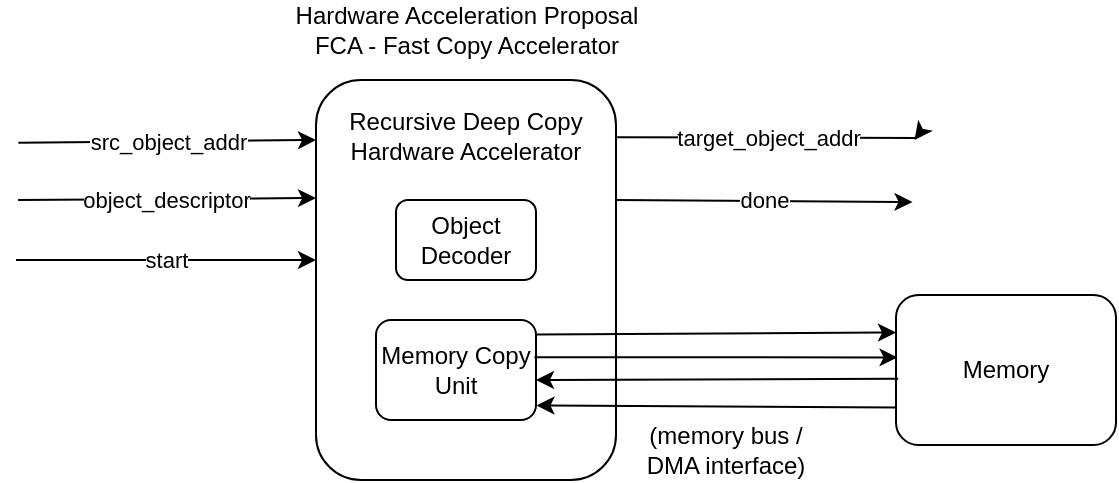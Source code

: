 <mxfile version="28.2.8">
  <diagram name="‫עמוד-1‬" id="5B8pylD--B-PF0SFwJM-">
    <mxGraphModel dx="707" dy="319" grid="1" gridSize="10" guides="1" tooltips="1" connect="1" arrows="1" fold="1" page="1" pageScale="1" pageWidth="850" pageHeight="1100" math="0" shadow="0">
      <root>
        <mxCell id="0" />
        <mxCell id="1" parent="0" />
        <mxCell id="hEcpX5AKB0PuUbz7U4Ij-1" value="Recursive Deep Copy Hardware Accelerator&lt;div&gt;&lt;br&gt;&lt;br&gt;&lt;br&gt;&lt;br&gt;&lt;br&gt;&lt;br&gt;&lt;br&gt;&lt;br&gt;&lt;br&gt;&lt;br&gt;&lt;/div&gt;" style="rounded=1;whiteSpace=wrap;html=1;" vertex="1" parent="1">
          <mxGeometry x="310" y="130" width="150" height="200" as="geometry" />
        </mxCell>
        <mxCell id="hEcpX5AKB0PuUbz7U4Ij-2" value="Hardware Acceleration Proposal FCA - Fast Copy Accelerator" style="text;html=1;whiteSpace=wrap;strokeColor=none;fillColor=none;align=center;verticalAlign=middle;rounded=0;" vertex="1" parent="1">
          <mxGeometry x="287.5" y="90" width="195" height="30" as="geometry" />
        </mxCell>
        <mxCell id="hEcpX5AKB0PuUbz7U4Ij-3" value="src_object_addr" style="endArrow=classic;html=1;rounded=0;entryX=-0.008;entryY=0.143;entryDx=0;entryDy=0;entryPerimeter=0;" edge="1" parent="1">
          <mxGeometry width="50" height="50" relative="1" as="geometry">
            <mxPoint x="161.2" y="161.4" as="sourcePoint" />
            <mxPoint x="310.0" y="160.0" as="targetPoint" />
          </mxGeometry>
        </mxCell>
        <mxCell id="hEcpX5AKB0PuUbz7U4Ij-4" value="target_object_addr" style="endArrow=classic;html=1;rounded=0;entryX=-0.005;entryY=0.343;entryDx=0;entryDy=0;entryPerimeter=0;exitX=1.004;exitY=0.143;exitDx=0;exitDy=0;exitPerimeter=0;" edge="1" parent="1" source="hEcpX5AKB0PuUbz7U4Ij-1">
          <mxGeometry width="50" height="50" relative="1" as="geometry">
            <mxPoint x="460" y="161.4" as="sourcePoint" />
            <mxPoint x="609.25" y="160.0" as="targetPoint" />
            <Array as="points">
              <mxPoint x="610" y="159" />
            </Array>
          </mxGeometry>
        </mxCell>
        <mxCell id="hEcpX5AKB0PuUbz7U4Ij-5" value="Object Decoder" style="rounded=1;whiteSpace=wrap;html=1;" vertex="1" parent="1">
          <mxGeometry x="350" y="190" width="70" height="40" as="geometry" />
        </mxCell>
        <mxCell id="hEcpX5AKB0PuUbz7U4Ij-6" value="Memory Copy Unit" style="rounded=1;whiteSpace=wrap;html=1;" vertex="1" parent="1">
          <mxGeometry x="340" y="250" width="80" height="50" as="geometry" />
        </mxCell>
        <mxCell id="hEcpX5AKB0PuUbz7U4Ij-8" value="object_descriptor" style="endArrow=classic;html=1;rounded=0;entryX=-0.005;entryY=0.343;entryDx=0;entryDy=0;entryPerimeter=0;" edge="1" parent="1">
          <mxGeometry width="50" height="50" relative="1" as="geometry">
            <mxPoint x="161" y="190" as="sourcePoint" />
            <mxPoint x="310" y="189" as="targetPoint" />
          </mxGeometry>
        </mxCell>
        <mxCell id="hEcpX5AKB0PuUbz7U4Ij-10" value="done" style="endArrow=classic;html=1;rounded=0;entryX=-0.005;entryY=0.343;entryDx=0;entryDy=0;entryPerimeter=0;exitX=1.004;exitY=0.143;exitDx=0;exitDy=0;exitPerimeter=0;" edge="1" parent="1">
          <mxGeometry width="50" height="50" relative="1" as="geometry">
            <mxPoint x="460" y="190" as="sourcePoint" />
            <mxPoint x="608.25" y="191.0" as="targetPoint" />
            <Array as="points" />
          </mxGeometry>
        </mxCell>
        <mxCell id="hEcpX5AKB0PuUbz7U4Ij-11" value="Memory" style="rounded=1;whiteSpace=wrap;html=1;" vertex="1" parent="1">
          <mxGeometry x="600" y="237.5" width="110" height="75" as="geometry" />
        </mxCell>
        <mxCell id="hEcpX5AKB0PuUbz7U4Ij-12" value="" style="endArrow=classic;html=1;rounded=0;entryX=0;entryY=0.25;entryDx=0;entryDy=0;exitX=1.003;exitY=0.144;exitDx=0;exitDy=0;exitPerimeter=0;" edge="1" parent="1" source="hEcpX5AKB0PuUbz7U4Ij-6" target="hEcpX5AKB0PuUbz7U4Ij-11">
          <mxGeometry width="50" height="50" relative="1" as="geometry">
            <mxPoint x="425" y="250" as="sourcePoint" />
            <mxPoint x="538.64" y="239.24" as="targetPoint" />
          </mxGeometry>
        </mxCell>
        <mxCell id="hEcpX5AKB0PuUbz7U4Ij-14" value="" style="endArrow=classic;html=1;rounded=0;entryX=0.007;entryY=0.416;entryDx=0;entryDy=0;entryPerimeter=0;exitX=0.99;exitY=0.372;exitDx=0;exitDy=0;exitPerimeter=0;" edge="1" parent="1" source="hEcpX5AKB0PuUbz7U4Ij-6" target="hEcpX5AKB0PuUbz7U4Ij-11">
          <mxGeometry width="50" height="50" relative="1" as="geometry">
            <mxPoint x="420" y="269.66" as="sourcePoint" />
            <mxPoint x="520" y="269.66" as="targetPoint" />
          </mxGeometry>
        </mxCell>
        <mxCell id="hEcpX5AKB0PuUbz7U4Ij-15" value="" style="endArrow=classic;html=1;rounded=0;entryX=1.003;entryY=0.854;entryDx=0;entryDy=0;exitX=0;exitY=0.75;exitDx=0;exitDy=0;entryPerimeter=0;" edge="1" parent="1" source="hEcpX5AKB0PuUbz7U4Ij-11" target="hEcpX5AKB0PuUbz7U4Ij-6">
          <mxGeometry width="50" height="50" relative="1" as="geometry">
            <mxPoint x="320" y="230" as="sourcePoint" />
            <mxPoint x="370" y="180" as="targetPoint" />
          </mxGeometry>
        </mxCell>
        <mxCell id="hEcpX5AKB0PuUbz7U4Ij-16" value="" style="endArrow=classic;html=1;rounded=0;entryX=1;entryY=0.75;entryDx=0;entryDy=0;exitX=0.01;exitY=0.558;exitDx=0;exitDy=0;exitPerimeter=0;" edge="1" parent="1" source="hEcpX5AKB0PuUbz7U4Ij-11">
          <mxGeometry width="50" height="50" relative="1" as="geometry">
            <mxPoint x="520" y="280" as="sourcePoint" />
            <mxPoint x="420" y="280" as="targetPoint" />
          </mxGeometry>
        </mxCell>
        <mxCell id="hEcpX5AKB0PuUbz7U4Ij-18" value="start" style="endArrow=classic;html=1;rounded=0;entryX=-0.008;entryY=0.143;entryDx=0;entryDy=0;entryPerimeter=0;" edge="1" parent="1">
          <mxGeometry width="50" height="50" relative="1" as="geometry">
            <mxPoint x="160" y="220" as="sourcePoint" />
            <mxPoint x="310.0" y="220.0" as="targetPoint" />
          </mxGeometry>
        </mxCell>
        <mxCell id="hEcpX5AKB0PuUbz7U4Ij-19" value="(memory bus / DMA interface)" style="text;html=1;whiteSpace=wrap;strokeColor=none;fillColor=none;align=center;verticalAlign=middle;rounded=0;" vertex="1" parent="1">
          <mxGeometry x="470" y="300" width="90" height="30" as="geometry" />
        </mxCell>
      </root>
    </mxGraphModel>
  </diagram>
</mxfile>
